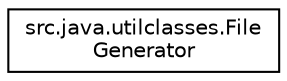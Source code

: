 digraph "Graphical Class Hierarchy"
{
 // LATEX_PDF_SIZE
  edge [fontname="Helvetica",fontsize="10",labelfontname="Helvetica",labelfontsize="10"];
  node [fontname="Helvetica",fontsize="10",shape=record];
  rankdir="LR";
  Node0 [label="src.java.utilclasses.File\lGenerator",height=0.2,width=0.4,color="black", fillcolor="white", style="filled",URL="$classsrc_1_1java_1_1utilclasses_1_1_file_generator.html",tooltip=" "];
}
